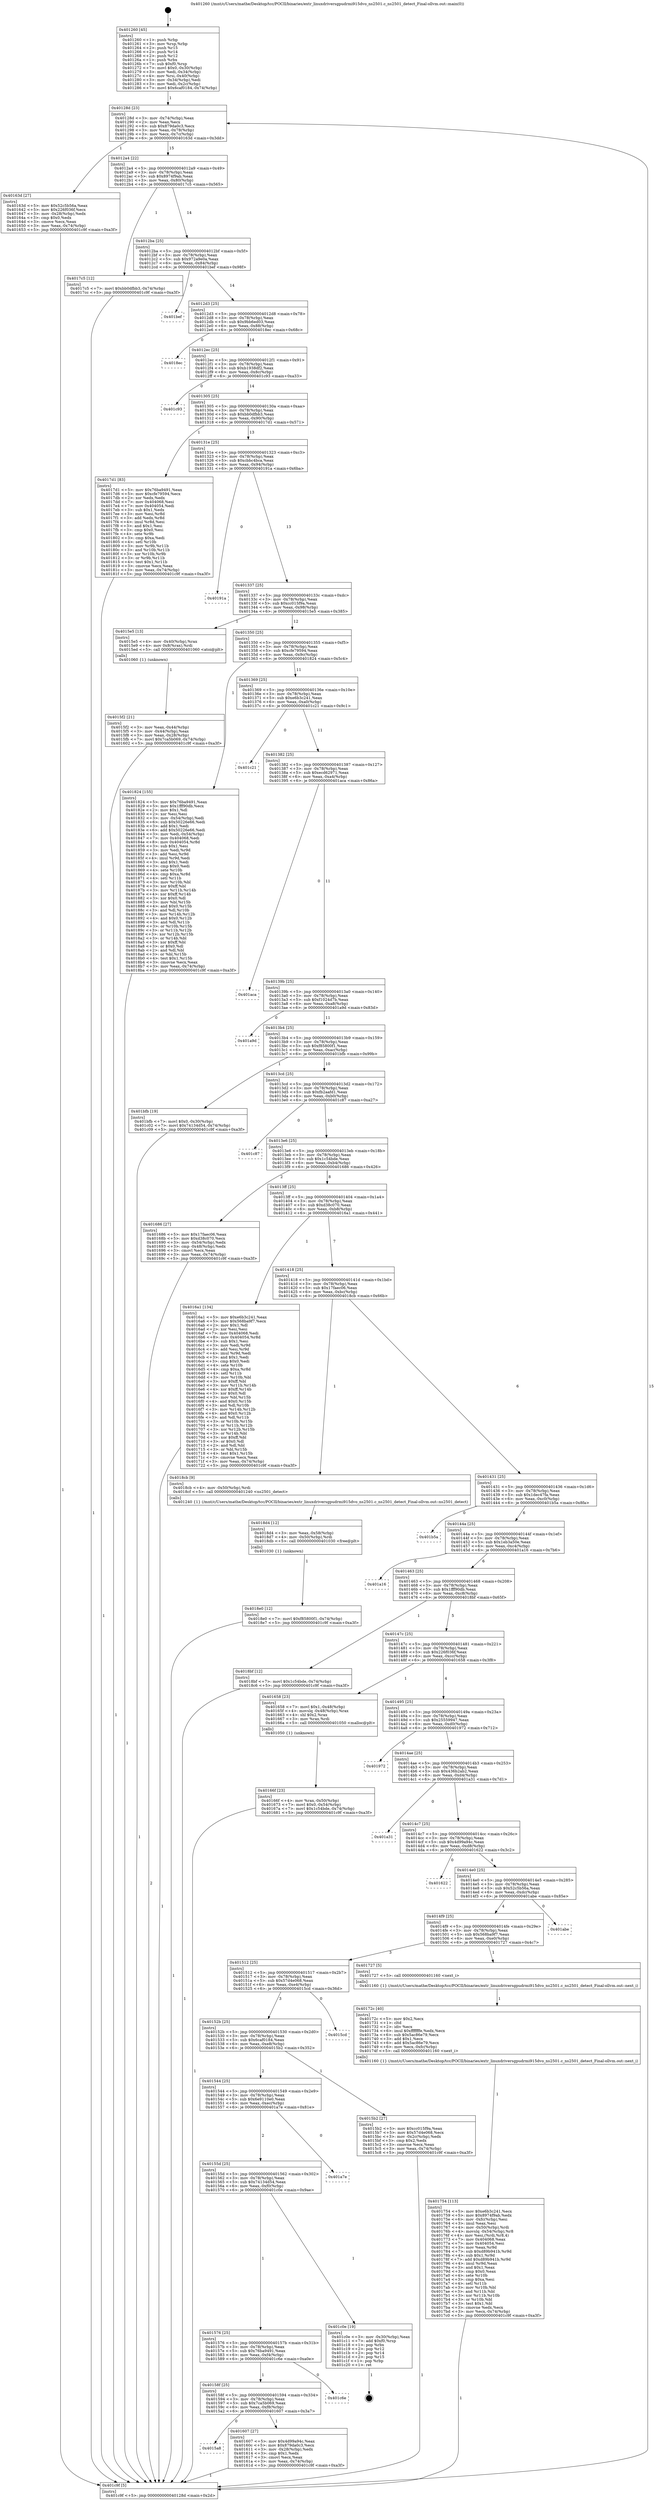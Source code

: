 digraph "0x401260" {
  label = "0x401260 (/mnt/c/Users/mathe/Desktop/tcc/POCII/binaries/extr_linuxdriversgpudrmi915dvo_ns2501.c_ns2501_detect_Final-ollvm.out::main(0))"
  labelloc = "t"
  node[shape=record]

  Entry [label="",width=0.3,height=0.3,shape=circle,fillcolor=black,style=filled]
  "0x40128d" [label="{
     0x40128d [23]\l
     | [instrs]\l
     &nbsp;&nbsp;0x40128d \<+3\>: mov -0x74(%rbp),%eax\l
     &nbsp;&nbsp;0x401290 \<+2\>: mov %eax,%ecx\l
     &nbsp;&nbsp;0x401292 \<+6\>: sub $0x879da0c3,%ecx\l
     &nbsp;&nbsp;0x401298 \<+3\>: mov %eax,-0x78(%rbp)\l
     &nbsp;&nbsp;0x40129b \<+3\>: mov %ecx,-0x7c(%rbp)\l
     &nbsp;&nbsp;0x40129e \<+6\>: je 000000000040163d \<main+0x3dd\>\l
  }"]
  "0x40163d" [label="{
     0x40163d [27]\l
     | [instrs]\l
     &nbsp;&nbsp;0x40163d \<+5\>: mov $0x52c5b56a,%eax\l
     &nbsp;&nbsp;0x401642 \<+5\>: mov $0x226f036f,%ecx\l
     &nbsp;&nbsp;0x401647 \<+3\>: mov -0x28(%rbp),%edx\l
     &nbsp;&nbsp;0x40164a \<+3\>: cmp $0x0,%edx\l
     &nbsp;&nbsp;0x40164d \<+3\>: cmove %ecx,%eax\l
     &nbsp;&nbsp;0x401650 \<+3\>: mov %eax,-0x74(%rbp)\l
     &nbsp;&nbsp;0x401653 \<+5\>: jmp 0000000000401c9f \<main+0xa3f\>\l
  }"]
  "0x4012a4" [label="{
     0x4012a4 [22]\l
     | [instrs]\l
     &nbsp;&nbsp;0x4012a4 \<+5\>: jmp 00000000004012a9 \<main+0x49\>\l
     &nbsp;&nbsp;0x4012a9 \<+3\>: mov -0x78(%rbp),%eax\l
     &nbsp;&nbsp;0x4012ac \<+5\>: sub $0x8974f9ab,%eax\l
     &nbsp;&nbsp;0x4012b1 \<+3\>: mov %eax,-0x80(%rbp)\l
     &nbsp;&nbsp;0x4012b4 \<+6\>: je 00000000004017c5 \<main+0x565\>\l
  }"]
  Exit [label="",width=0.3,height=0.3,shape=circle,fillcolor=black,style=filled,peripheries=2]
  "0x4017c5" [label="{
     0x4017c5 [12]\l
     | [instrs]\l
     &nbsp;&nbsp;0x4017c5 \<+7\>: movl $0xbb0dfbb3,-0x74(%rbp)\l
     &nbsp;&nbsp;0x4017cc \<+5\>: jmp 0000000000401c9f \<main+0xa3f\>\l
  }"]
  "0x4012ba" [label="{
     0x4012ba [25]\l
     | [instrs]\l
     &nbsp;&nbsp;0x4012ba \<+5\>: jmp 00000000004012bf \<main+0x5f\>\l
     &nbsp;&nbsp;0x4012bf \<+3\>: mov -0x78(%rbp),%eax\l
     &nbsp;&nbsp;0x4012c2 \<+5\>: sub $0x972a9e0a,%eax\l
     &nbsp;&nbsp;0x4012c7 \<+6\>: mov %eax,-0x84(%rbp)\l
     &nbsp;&nbsp;0x4012cd \<+6\>: je 0000000000401bef \<main+0x98f\>\l
  }"]
  "0x4018e0" [label="{
     0x4018e0 [12]\l
     | [instrs]\l
     &nbsp;&nbsp;0x4018e0 \<+7\>: movl $0xf85800f1,-0x74(%rbp)\l
     &nbsp;&nbsp;0x4018e7 \<+5\>: jmp 0000000000401c9f \<main+0xa3f\>\l
  }"]
  "0x401bef" [label="{
     0x401bef\l
  }", style=dashed]
  "0x4012d3" [label="{
     0x4012d3 [25]\l
     | [instrs]\l
     &nbsp;&nbsp;0x4012d3 \<+5\>: jmp 00000000004012d8 \<main+0x78\>\l
     &nbsp;&nbsp;0x4012d8 \<+3\>: mov -0x78(%rbp),%eax\l
     &nbsp;&nbsp;0x4012db \<+5\>: sub $0x9bb6ed03,%eax\l
     &nbsp;&nbsp;0x4012e0 \<+6\>: mov %eax,-0x88(%rbp)\l
     &nbsp;&nbsp;0x4012e6 \<+6\>: je 00000000004018ec \<main+0x68c\>\l
  }"]
  "0x4018d4" [label="{
     0x4018d4 [12]\l
     | [instrs]\l
     &nbsp;&nbsp;0x4018d4 \<+3\>: mov %eax,-0x58(%rbp)\l
     &nbsp;&nbsp;0x4018d7 \<+4\>: mov -0x50(%rbp),%rdi\l
     &nbsp;&nbsp;0x4018db \<+5\>: call 0000000000401030 \<free@plt\>\l
     | [calls]\l
     &nbsp;&nbsp;0x401030 \{1\} (unknown)\l
  }"]
  "0x4018ec" [label="{
     0x4018ec\l
  }", style=dashed]
  "0x4012ec" [label="{
     0x4012ec [25]\l
     | [instrs]\l
     &nbsp;&nbsp;0x4012ec \<+5\>: jmp 00000000004012f1 \<main+0x91\>\l
     &nbsp;&nbsp;0x4012f1 \<+3\>: mov -0x78(%rbp),%eax\l
     &nbsp;&nbsp;0x4012f4 \<+5\>: sub $0xb1938df2,%eax\l
     &nbsp;&nbsp;0x4012f9 \<+6\>: mov %eax,-0x8c(%rbp)\l
     &nbsp;&nbsp;0x4012ff \<+6\>: je 0000000000401c93 \<main+0xa33\>\l
  }"]
  "0x401754" [label="{
     0x401754 [113]\l
     | [instrs]\l
     &nbsp;&nbsp;0x401754 \<+5\>: mov $0xe6b3c241,%ecx\l
     &nbsp;&nbsp;0x401759 \<+5\>: mov $0x8974f9ab,%edx\l
     &nbsp;&nbsp;0x40175e \<+6\>: mov -0xfc(%rbp),%esi\l
     &nbsp;&nbsp;0x401764 \<+3\>: imul %eax,%esi\l
     &nbsp;&nbsp;0x401767 \<+4\>: mov -0x50(%rbp),%rdi\l
     &nbsp;&nbsp;0x40176b \<+4\>: movslq -0x54(%rbp),%r8\l
     &nbsp;&nbsp;0x40176f \<+4\>: mov %esi,(%rdi,%r8,4)\l
     &nbsp;&nbsp;0x401773 \<+7\>: mov 0x404068,%eax\l
     &nbsp;&nbsp;0x40177a \<+7\>: mov 0x404054,%esi\l
     &nbsp;&nbsp;0x401781 \<+3\>: mov %eax,%r9d\l
     &nbsp;&nbsp;0x401784 \<+7\>: sub $0xd89b941b,%r9d\l
     &nbsp;&nbsp;0x40178b \<+4\>: sub $0x1,%r9d\l
     &nbsp;&nbsp;0x40178f \<+7\>: add $0xd89b941b,%r9d\l
     &nbsp;&nbsp;0x401796 \<+4\>: imul %r9d,%eax\l
     &nbsp;&nbsp;0x40179a \<+3\>: and $0x1,%eax\l
     &nbsp;&nbsp;0x40179d \<+3\>: cmp $0x0,%eax\l
     &nbsp;&nbsp;0x4017a0 \<+4\>: sete %r10b\l
     &nbsp;&nbsp;0x4017a4 \<+3\>: cmp $0xa,%esi\l
     &nbsp;&nbsp;0x4017a7 \<+4\>: setl %r11b\l
     &nbsp;&nbsp;0x4017ab \<+3\>: mov %r10b,%bl\l
     &nbsp;&nbsp;0x4017ae \<+3\>: and %r11b,%bl\l
     &nbsp;&nbsp;0x4017b1 \<+3\>: xor %r11b,%r10b\l
     &nbsp;&nbsp;0x4017b4 \<+3\>: or %r10b,%bl\l
     &nbsp;&nbsp;0x4017b7 \<+3\>: test $0x1,%bl\l
     &nbsp;&nbsp;0x4017ba \<+3\>: cmovne %edx,%ecx\l
     &nbsp;&nbsp;0x4017bd \<+3\>: mov %ecx,-0x74(%rbp)\l
     &nbsp;&nbsp;0x4017c0 \<+5\>: jmp 0000000000401c9f \<main+0xa3f\>\l
  }"]
  "0x401c93" [label="{
     0x401c93\l
  }", style=dashed]
  "0x401305" [label="{
     0x401305 [25]\l
     | [instrs]\l
     &nbsp;&nbsp;0x401305 \<+5\>: jmp 000000000040130a \<main+0xaa\>\l
     &nbsp;&nbsp;0x40130a \<+3\>: mov -0x78(%rbp),%eax\l
     &nbsp;&nbsp;0x40130d \<+5\>: sub $0xbb0dfbb3,%eax\l
     &nbsp;&nbsp;0x401312 \<+6\>: mov %eax,-0x90(%rbp)\l
     &nbsp;&nbsp;0x401318 \<+6\>: je 00000000004017d1 \<main+0x571\>\l
  }"]
  "0x40172c" [label="{
     0x40172c [40]\l
     | [instrs]\l
     &nbsp;&nbsp;0x40172c \<+5\>: mov $0x2,%ecx\l
     &nbsp;&nbsp;0x401731 \<+1\>: cltd\l
     &nbsp;&nbsp;0x401732 \<+2\>: idiv %ecx\l
     &nbsp;&nbsp;0x401734 \<+6\>: imul $0xfffffffe,%edx,%ecx\l
     &nbsp;&nbsp;0x40173a \<+6\>: sub $0x5ac86e79,%ecx\l
     &nbsp;&nbsp;0x401740 \<+3\>: add $0x1,%ecx\l
     &nbsp;&nbsp;0x401743 \<+6\>: add $0x5ac86e79,%ecx\l
     &nbsp;&nbsp;0x401749 \<+6\>: mov %ecx,-0xfc(%rbp)\l
     &nbsp;&nbsp;0x40174f \<+5\>: call 0000000000401160 \<next_i\>\l
     | [calls]\l
     &nbsp;&nbsp;0x401160 \{1\} (/mnt/c/Users/mathe/Desktop/tcc/POCII/binaries/extr_linuxdriversgpudrmi915dvo_ns2501.c_ns2501_detect_Final-ollvm.out::next_i)\l
  }"]
  "0x4017d1" [label="{
     0x4017d1 [83]\l
     | [instrs]\l
     &nbsp;&nbsp;0x4017d1 \<+5\>: mov $0x76ba9491,%eax\l
     &nbsp;&nbsp;0x4017d6 \<+5\>: mov $0xcfe79594,%ecx\l
     &nbsp;&nbsp;0x4017db \<+2\>: xor %edx,%edx\l
     &nbsp;&nbsp;0x4017dd \<+7\>: mov 0x404068,%esi\l
     &nbsp;&nbsp;0x4017e4 \<+7\>: mov 0x404054,%edi\l
     &nbsp;&nbsp;0x4017eb \<+3\>: sub $0x1,%edx\l
     &nbsp;&nbsp;0x4017ee \<+3\>: mov %esi,%r8d\l
     &nbsp;&nbsp;0x4017f1 \<+3\>: add %edx,%r8d\l
     &nbsp;&nbsp;0x4017f4 \<+4\>: imul %r8d,%esi\l
     &nbsp;&nbsp;0x4017f8 \<+3\>: and $0x1,%esi\l
     &nbsp;&nbsp;0x4017fb \<+3\>: cmp $0x0,%esi\l
     &nbsp;&nbsp;0x4017fe \<+4\>: sete %r9b\l
     &nbsp;&nbsp;0x401802 \<+3\>: cmp $0xa,%edi\l
     &nbsp;&nbsp;0x401805 \<+4\>: setl %r10b\l
     &nbsp;&nbsp;0x401809 \<+3\>: mov %r9b,%r11b\l
     &nbsp;&nbsp;0x40180c \<+3\>: and %r10b,%r11b\l
     &nbsp;&nbsp;0x40180f \<+3\>: xor %r10b,%r9b\l
     &nbsp;&nbsp;0x401812 \<+3\>: or %r9b,%r11b\l
     &nbsp;&nbsp;0x401815 \<+4\>: test $0x1,%r11b\l
     &nbsp;&nbsp;0x401819 \<+3\>: cmovne %ecx,%eax\l
     &nbsp;&nbsp;0x40181c \<+3\>: mov %eax,-0x74(%rbp)\l
     &nbsp;&nbsp;0x40181f \<+5\>: jmp 0000000000401c9f \<main+0xa3f\>\l
  }"]
  "0x40131e" [label="{
     0x40131e [25]\l
     | [instrs]\l
     &nbsp;&nbsp;0x40131e \<+5\>: jmp 0000000000401323 \<main+0xc3\>\l
     &nbsp;&nbsp;0x401323 \<+3\>: mov -0x78(%rbp),%eax\l
     &nbsp;&nbsp;0x401326 \<+5\>: sub $0xcbbc4bca,%eax\l
     &nbsp;&nbsp;0x40132b \<+6\>: mov %eax,-0x94(%rbp)\l
     &nbsp;&nbsp;0x401331 \<+6\>: je 000000000040191a \<main+0x6ba\>\l
  }"]
  "0x40166f" [label="{
     0x40166f [23]\l
     | [instrs]\l
     &nbsp;&nbsp;0x40166f \<+4\>: mov %rax,-0x50(%rbp)\l
     &nbsp;&nbsp;0x401673 \<+7\>: movl $0x0,-0x54(%rbp)\l
     &nbsp;&nbsp;0x40167a \<+7\>: movl $0x1c54bde,-0x74(%rbp)\l
     &nbsp;&nbsp;0x401681 \<+5\>: jmp 0000000000401c9f \<main+0xa3f\>\l
  }"]
  "0x40191a" [label="{
     0x40191a\l
  }", style=dashed]
  "0x401337" [label="{
     0x401337 [25]\l
     | [instrs]\l
     &nbsp;&nbsp;0x401337 \<+5\>: jmp 000000000040133c \<main+0xdc\>\l
     &nbsp;&nbsp;0x40133c \<+3\>: mov -0x78(%rbp),%eax\l
     &nbsp;&nbsp;0x40133f \<+5\>: sub $0xcc015f9a,%eax\l
     &nbsp;&nbsp;0x401344 \<+6\>: mov %eax,-0x98(%rbp)\l
     &nbsp;&nbsp;0x40134a \<+6\>: je 00000000004015e5 \<main+0x385\>\l
  }"]
  "0x4015a8" [label="{
     0x4015a8\l
  }", style=dashed]
  "0x4015e5" [label="{
     0x4015e5 [13]\l
     | [instrs]\l
     &nbsp;&nbsp;0x4015e5 \<+4\>: mov -0x40(%rbp),%rax\l
     &nbsp;&nbsp;0x4015e9 \<+4\>: mov 0x8(%rax),%rdi\l
     &nbsp;&nbsp;0x4015ed \<+5\>: call 0000000000401060 \<atoi@plt\>\l
     | [calls]\l
     &nbsp;&nbsp;0x401060 \{1\} (unknown)\l
  }"]
  "0x401350" [label="{
     0x401350 [25]\l
     | [instrs]\l
     &nbsp;&nbsp;0x401350 \<+5\>: jmp 0000000000401355 \<main+0xf5\>\l
     &nbsp;&nbsp;0x401355 \<+3\>: mov -0x78(%rbp),%eax\l
     &nbsp;&nbsp;0x401358 \<+5\>: sub $0xcfe79594,%eax\l
     &nbsp;&nbsp;0x40135d \<+6\>: mov %eax,-0x9c(%rbp)\l
     &nbsp;&nbsp;0x401363 \<+6\>: je 0000000000401824 \<main+0x5c4\>\l
  }"]
  "0x401607" [label="{
     0x401607 [27]\l
     | [instrs]\l
     &nbsp;&nbsp;0x401607 \<+5\>: mov $0x4d99a94c,%eax\l
     &nbsp;&nbsp;0x40160c \<+5\>: mov $0x879da0c3,%ecx\l
     &nbsp;&nbsp;0x401611 \<+3\>: mov -0x28(%rbp),%edx\l
     &nbsp;&nbsp;0x401614 \<+3\>: cmp $0x1,%edx\l
     &nbsp;&nbsp;0x401617 \<+3\>: cmovl %ecx,%eax\l
     &nbsp;&nbsp;0x40161a \<+3\>: mov %eax,-0x74(%rbp)\l
     &nbsp;&nbsp;0x40161d \<+5\>: jmp 0000000000401c9f \<main+0xa3f\>\l
  }"]
  "0x401824" [label="{
     0x401824 [155]\l
     | [instrs]\l
     &nbsp;&nbsp;0x401824 \<+5\>: mov $0x76ba9491,%eax\l
     &nbsp;&nbsp;0x401829 \<+5\>: mov $0x1fff90db,%ecx\l
     &nbsp;&nbsp;0x40182e \<+2\>: mov $0x1,%dl\l
     &nbsp;&nbsp;0x401830 \<+2\>: xor %esi,%esi\l
     &nbsp;&nbsp;0x401832 \<+3\>: mov -0x54(%rbp),%edi\l
     &nbsp;&nbsp;0x401835 \<+6\>: sub $0x50226e66,%edi\l
     &nbsp;&nbsp;0x40183b \<+3\>: add $0x1,%edi\l
     &nbsp;&nbsp;0x40183e \<+6\>: add $0x50226e66,%edi\l
     &nbsp;&nbsp;0x401844 \<+3\>: mov %edi,-0x54(%rbp)\l
     &nbsp;&nbsp;0x401847 \<+7\>: mov 0x404068,%edi\l
     &nbsp;&nbsp;0x40184e \<+8\>: mov 0x404054,%r8d\l
     &nbsp;&nbsp;0x401856 \<+3\>: sub $0x1,%esi\l
     &nbsp;&nbsp;0x401859 \<+3\>: mov %edi,%r9d\l
     &nbsp;&nbsp;0x40185c \<+3\>: add %esi,%r9d\l
     &nbsp;&nbsp;0x40185f \<+4\>: imul %r9d,%edi\l
     &nbsp;&nbsp;0x401863 \<+3\>: and $0x1,%edi\l
     &nbsp;&nbsp;0x401866 \<+3\>: cmp $0x0,%edi\l
     &nbsp;&nbsp;0x401869 \<+4\>: sete %r10b\l
     &nbsp;&nbsp;0x40186d \<+4\>: cmp $0xa,%r8d\l
     &nbsp;&nbsp;0x401871 \<+4\>: setl %r11b\l
     &nbsp;&nbsp;0x401875 \<+3\>: mov %r10b,%bl\l
     &nbsp;&nbsp;0x401878 \<+3\>: xor $0xff,%bl\l
     &nbsp;&nbsp;0x40187b \<+3\>: mov %r11b,%r14b\l
     &nbsp;&nbsp;0x40187e \<+4\>: xor $0xff,%r14b\l
     &nbsp;&nbsp;0x401882 \<+3\>: xor $0x0,%dl\l
     &nbsp;&nbsp;0x401885 \<+3\>: mov %bl,%r15b\l
     &nbsp;&nbsp;0x401888 \<+4\>: and $0x0,%r15b\l
     &nbsp;&nbsp;0x40188c \<+3\>: and %dl,%r10b\l
     &nbsp;&nbsp;0x40188f \<+3\>: mov %r14b,%r12b\l
     &nbsp;&nbsp;0x401892 \<+4\>: and $0x0,%r12b\l
     &nbsp;&nbsp;0x401896 \<+3\>: and %dl,%r11b\l
     &nbsp;&nbsp;0x401899 \<+3\>: or %r10b,%r15b\l
     &nbsp;&nbsp;0x40189c \<+3\>: or %r11b,%r12b\l
     &nbsp;&nbsp;0x40189f \<+3\>: xor %r12b,%r15b\l
     &nbsp;&nbsp;0x4018a2 \<+3\>: or %r14b,%bl\l
     &nbsp;&nbsp;0x4018a5 \<+3\>: xor $0xff,%bl\l
     &nbsp;&nbsp;0x4018a8 \<+3\>: or $0x0,%dl\l
     &nbsp;&nbsp;0x4018ab \<+2\>: and %dl,%bl\l
     &nbsp;&nbsp;0x4018ad \<+3\>: or %bl,%r15b\l
     &nbsp;&nbsp;0x4018b0 \<+4\>: test $0x1,%r15b\l
     &nbsp;&nbsp;0x4018b4 \<+3\>: cmovne %ecx,%eax\l
     &nbsp;&nbsp;0x4018b7 \<+3\>: mov %eax,-0x74(%rbp)\l
     &nbsp;&nbsp;0x4018ba \<+5\>: jmp 0000000000401c9f \<main+0xa3f\>\l
  }"]
  "0x401369" [label="{
     0x401369 [25]\l
     | [instrs]\l
     &nbsp;&nbsp;0x401369 \<+5\>: jmp 000000000040136e \<main+0x10e\>\l
     &nbsp;&nbsp;0x40136e \<+3\>: mov -0x78(%rbp),%eax\l
     &nbsp;&nbsp;0x401371 \<+5\>: sub $0xe6b3c241,%eax\l
     &nbsp;&nbsp;0x401376 \<+6\>: mov %eax,-0xa0(%rbp)\l
     &nbsp;&nbsp;0x40137c \<+6\>: je 0000000000401c21 \<main+0x9c1\>\l
  }"]
  "0x40158f" [label="{
     0x40158f [25]\l
     | [instrs]\l
     &nbsp;&nbsp;0x40158f \<+5\>: jmp 0000000000401594 \<main+0x334\>\l
     &nbsp;&nbsp;0x401594 \<+3\>: mov -0x78(%rbp),%eax\l
     &nbsp;&nbsp;0x401597 \<+5\>: sub $0x7ca5b069,%eax\l
     &nbsp;&nbsp;0x40159c \<+6\>: mov %eax,-0xf8(%rbp)\l
     &nbsp;&nbsp;0x4015a2 \<+6\>: je 0000000000401607 \<main+0x3a7\>\l
  }"]
  "0x401c21" [label="{
     0x401c21\l
  }", style=dashed]
  "0x401382" [label="{
     0x401382 [25]\l
     | [instrs]\l
     &nbsp;&nbsp;0x401382 \<+5\>: jmp 0000000000401387 \<main+0x127\>\l
     &nbsp;&nbsp;0x401387 \<+3\>: mov -0x78(%rbp),%eax\l
     &nbsp;&nbsp;0x40138a \<+5\>: sub $0xecd62971,%eax\l
     &nbsp;&nbsp;0x40138f \<+6\>: mov %eax,-0xa4(%rbp)\l
     &nbsp;&nbsp;0x401395 \<+6\>: je 0000000000401aca \<main+0x86a\>\l
  }"]
  "0x401c6e" [label="{
     0x401c6e\l
  }", style=dashed]
  "0x401aca" [label="{
     0x401aca\l
  }", style=dashed]
  "0x40139b" [label="{
     0x40139b [25]\l
     | [instrs]\l
     &nbsp;&nbsp;0x40139b \<+5\>: jmp 00000000004013a0 \<main+0x140\>\l
     &nbsp;&nbsp;0x4013a0 \<+3\>: mov -0x78(%rbp),%eax\l
     &nbsp;&nbsp;0x4013a3 \<+5\>: sub $0xf1024d7b,%eax\l
     &nbsp;&nbsp;0x4013a8 \<+6\>: mov %eax,-0xa8(%rbp)\l
     &nbsp;&nbsp;0x4013ae \<+6\>: je 0000000000401a9d \<main+0x83d\>\l
  }"]
  "0x401576" [label="{
     0x401576 [25]\l
     | [instrs]\l
     &nbsp;&nbsp;0x401576 \<+5\>: jmp 000000000040157b \<main+0x31b\>\l
     &nbsp;&nbsp;0x40157b \<+3\>: mov -0x78(%rbp),%eax\l
     &nbsp;&nbsp;0x40157e \<+5\>: sub $0x76ba9491,%eax\l
     &nbsp;&nbsp;0x401583 \<+6\>: mov %eax,-0xf4(%rbp)\l
     &nbsp;&nbsp;0x401589 \<+6\>: je 0000000000401c6e \<main+0xa0e\>\l
  }"]
  "0x401a9d" [label="{
     0x401a9d\l
  }", style=dashed]
  "0x4013b4" [label="{
     0x4013b4 [25]\l
     | [instrs]\l
     &nbsp;&nbsp;0x4013b4 \<+5\>: jmp 00000000004013b9 \<main+0x159\>\l
     &nbsp;&nbsp;0x4013b9 \<+3\>: mov -0x78(%rbp),%eax\l
     &nbsp;&nbsp;0x4013bc \<+5\>: sub $0xf85800f1,%eax\l
     &nbsp;&nbsp;0x4013c1 \<+6\>: mov %eax,-0xac(%rbp)\l
     &nbsp;&nbsp;0x4013c7 \<+6\>: je 0000000000401bfb \<main+0x99b\>\l
  }"]
  "0x401c0e" [label="{
     0x401c0e [19]\l
     | [instrs]\l
     &nbsp;&nbsp;0x401c0e \<+3\>: mov -0x30(%rbp),%eax\l
     &nbsp;&nbsp;0x401c11 \<+7\>: add $0xf0,%rsp\l
     &nbsp;&nbsp;0x401c18 \<+1\>: pop %rbx\l
     &nbsp;&nbsp;0x401c19 \<+2\>: pop %r12\l
     &nbsp;&nbsp;0x401c1b \<+2\>: pop %r14\l
     &nbsp;&nbsp;0x401c1d \<+2\>: pop %r15\l
     &nbsp;&nbsp;0x401c1f \<+1\>: pop %rbp\l
     &nbsp;&nbsp;0x401c20 \<+1\>: ret\l
  }"]
  "0x401bfb" [label="{
     0x401bfb [19]\l
     | [instrs]\l
     &nbsp;&nbsp;0x401bfb \<+7\>: movl $0x0,-0x30(%rbp)\l
     &nbsp;&nbsp;0x401c02 \<+7\>: movl $0x74134d54,-0x74(%rbp)\l
     &nbsp;&nbsp;0x401c09 \<+5\>: jmp 0000000000401c9f \<main+0xa3f\>\l
  }"]
  "0x4013cd" [label="{
     0x4013cd [25]\l
     | [instrs]\l
     &nbsp;&nbsp;0x4013cd \<+5\>: jmp 00000000004013d2 \<main+0x172\>\l
     &nbsp;&nbsp;0x4013d2 \<+3\>: mov -0x78(%rbp),%eax\l
     &nbsp;&nbsp;0x4013d5 \<+5\>: sub $0xfb2aafd1,%eax\l
     &nbsp;&nbsp;0x4013da \<+6\>: mov %eax,-0xb0(%rbp)\l
     &nbsp;&nbsp;0x4013e0 \<+6\>: je 0000000000401c87 \<main+0xa27\>\l
  }"]
  "0x40155d" [label="{
     0x40155d [25]\l
     | [instrs]\l
     &nbsp;&nbsp;0x40155d \<+5\>: jmp 0000000000401562 \<main+0x302\>\l
     &nbsp;&nbsp;0x401562 \<+3\>: mov -0x78(%rbp),%eax\l
     &nbsp;&nbsp;0x401565 \<+5\>: sub $0x74134d54,%eax\l
     &nbsp;&nbsp;0x40156a \<+6\>: mov %eax,-0xf0(%rbp)\l
     &nbsp;&nbsp;0x401570 \<+6\>: je 0000000000401c0e \<main+0x9ae\>\l
  }"]
  "0x401c87" [label="{
     0x401c87\l
  }", style=dashed]
  "0x4013e6" [label="{
     0x4013e6 [25]\l
     | [instrs]\l
     &nbsp;&nbsp;0x4013e6 \<+5\>: jmp 00000000004013eb \<main+0x18b\>\l
     &nbsp;&nbsp;0x4013eb \<+3\>: mov -0x78(%rbp),%eax\l
     &nbsp;&nbsp;0x4013ee \<+5\>: sub $0x1c54bde,%eax\l
     &nbsp;&nbsp;0x4013f3 \<+6\>: mov %eax,-0xb4(%rbp)\l
     &nbsp;&nbsp;0x4013f9 \<+6\>: je 0000000000401686 \<main+0x426\>\l
  }"]
  "0x401a7e" [label="{
     0x401a7e\l
  }", style=dashed]
  "0x401686" [label="{
     0x401686 [27]\l
     | [instrs]\l
     &nbsp;&nbsp;0x401686 \<+5\>: mov $0x17faec06,%eax\l
     &nbsp;&nbsp;0x40168b \<+5\>: mov $0xd38c070,%ecx\l
     &nbsp;&nbsp;0x401690 \<+3\>: mov -0x54(%rbp),%edx\l
     &nbsp;&nbsp;0x401693 \<+3\>: cmp -0x48(%rbp),%edx\l
     &nbsp;&nbsp;0x401696 \<+3\>: cmovl %ecx,%eax\l
     &nbsp;&nbsp;0x401699 \<+3\>: mov %eax,-0x74(%rbp)\l
     &nbsp;&nbsp;0x40169c \<+5\>: jmp 0000000000401c9f \<main+0xa3f\>\l
  }"]
  "0x4013ff" [label="{
     0x4013ff [25]\l
     | [instrs]\l
     &nbsp;&nbsp;0x4013ff \<+5\>: jmp 0000000000401404 \<main+0x1a4\>\l
     &nbsp;&nbsp;0x401404 \<+3\>: mov -0x78(%rbp),%eax\l
     &nbsp;&nbsp;0x401407 \<+5\>: sub $0xd38c070,%eax\l
     &nbsp;&nbsp;0x40140c \<+6\>: mov %eax,-0xb8(%rbp)\l
     &nbsp;&nbsp;0x401412 \<+6\>: je 00000000004016a1 \<main+0x441\>\l
  }"]
  "0x4015f2" [label="{
     0x4015f2 [21]\l
     | [instrs]\l
     &nbsp;&nbsp;0x4015f2 \<+3\>: mov %eax,-0x44(%rbp)\l
     &nbsp;&nbsp;0x4015f5 \<+3\>: mov -0x44(%rbp),%eax\l
     &nbsp;&nbsp;0x4015f8 \<+3\>: mov %eax,-0x28(%rbp)\l
     &nbsp;&nbsp;0x4015fb \<+7\>: movl $0x7ca5b069,-0x74(%rbp)\l
     &nbsp;&nbsp;0x401602 \<+5\>: jmp 0000000000401c9f \<main+0xa3f\>\l
  }"]
  "0x4016a1" [label="{
     0x4016a1 [134]\l
     | [instrs]\l
     &nbsp;&nbsp;0x4016a1 \<+5\>: mov $0xe6b3c241,%eax\l
     &nbsp;&nbsp;0x4016a6 \<+5\>: mov $0x568ba9f7,%ecx\l
     &nbsp;&nbsp;0x4016ab \<+2\>: mov $0x1,%dl\l
     &nbsp;&nbsp;0x4016ad \<+2\>: xor %esi,%esi\l
     &nbsp;&nbsp;0x4016af \<+7\>: mov 0x404068,%edi\l
     &nbsp;&nbsp;0x4016b6 \<+8\>: mov 0x404054,%r8d\l
     &nbsp;&nbsp;0x4016be \<+3\>: sub $0x1,%esi\l
     &nbsp;&nbsp;0x4016c1 \<+3\>: mov %edi,%r9d\l
     &nbsp;&nbsp;0x4016c4 \<+3\>: add %esi,%r9d\l
     &nbsp;&nbsp;0x4016c7 \<+4\>: imul %r9d,%edi\l
     &nbsp;&nbsp;0x4016cb \<+3\>: and $0x1,%edi\l
     &nbsp;&nbsp;0x4016ce \<+3\>: cmp $0x0,%edi\l
     &nbsp;&nbsp;0x4016d1 \<+4\>: sete %r10b\l
     &nbsp;&nbsp;0x4016d5 \<+4\>: cmp $0xa,%r8d\l
     &nbsp;&nbsp;0x4016d9 \<+4\>: setl %r11b\l
     &nbsp;&nbsp;0x4016dd \<+3\>: mov %r10b,%bl\l
     &nbsp;&nbsp;0x4016e0 \<+3\>: xor $0xff,%bl\l
     &nbsp;&nbsp;0x4016e3 \<+3\>: mov %r11b,%r14b\l
     &nbsp;&nbsp;0x4016e6 \<+4\>: xor $0xff,%r14b\l
     &nbsp;&nbsp;0x4016ea \<+3\>: xor $0x0,%dl\l
     &nbsp;&nbsp;0x4016ed \<+3\>: mov %bl,%r15b\l
     &nbsp;&nbsp;0x4016f0 \<+4\>: and $0x0,%r15b\l
     &nbsp;&nbsp;0x4016f4 \<+3\>: and %dl,%r10b\l
     &nbsp;&nbsp;0x4016f7 \<+3\>: mov %r14b,%r12b\l
     &nbsp;&nbsp;0x4016fa \<+4\>: and $0x0,%r12b\l
     &nbsp;&nbsp;0x4016fe \<+3\>: and %dl,%r11b\l
     &nbsp;&nbsp;0x401701 \<+3\>: or %r10b,%r15b\l
     &nbsp;&nbsp;0x401704 \<+3\>: or %r11b,%r12b\l
     &nbsp;&nbsp;0x401707 \<+3\>: xor %r12b,%r15b\l
     &nbsp;&nbsp;0x40170a \<+3\>: or %r14b,%bl\l
     &nbsp;&nbsp;0x40170d \<+3\>: xor $0xff,%bl\l
     &nbsp;&nbsp;0x401710 \<+3\>: or $0x0,%dl\l
     &nbsp;&nbsp;0x401713 \<+2\>: and %dl,%bl\l
     &nbsp;&nbsp;0x401715 \<+3\>: or %bl,%r15b\l
     &nbsp;&nbsp;0x401718 \<+4\>: test $0x1,%r15b\l
     &nbsp;&nbsp;0x40171c \<+3\>: cmovne %ecx,%eax\l
     &nbsp;&nbsp;0x40171f \<+3\>: mov %eax,-0x74(%rbp)\l
     &nbsp;&nbsp;0x401722 \<+5\>: jmp 0000000000401c9f \<main+0xa3f\>\l
  }"]
  "0x401418" [label="{
     0x401418 [25]\l
     | [instrs]\l
     &nbsp;&nbsp;0x401418 \<+5\>: jmp 000000000040141d \<main+0x1bd\>\l
     &nbsp;&nbsp;0x40141d \<+3\>: mov -0x78(%rbp),%eax\l
     &nbsp;&nbsp;0x401420 \<+5\>: sub $0x17faec06,%eax\l
     &nbsp;&nbsp;0x401425 \<+6\>: mov %eax,-0xbc(%rbp)\l
     &nbsp;&nbsp;0x40142b \<+6\>: je 00000000004018cb \<main+0x66b\>\l
  }"]
  "0x401260" [label="{
     0x401260 [45]\l
     | [instrs]\l
     &nbsp;&nbsp;0x401260 \<+1\>: push %rbp\l
     &nbsp;&nbsp;0x401261 \<+3\>: mov %rsp,%rbp\l
     &nbsp;&nbsp;0x401264 \<+2\>: push %r15\l
     &nbsp;&nbsp;0x401266 \<+2\>: push %r14\l
     &nbsp;&nbsp;0x401268 \<+2\>: push %r12\l
     &nbsp;&nbsp;0x40126a \<+1\>: push %rbx\l
     &nbsp;&nbsp;0x40126b \<+7\>: sub $0xf0,%rsp\l
     &nbsp;&nbsp;0x401272 \<+7\>: movl $0x0,-0x30(%rbp)\l
     &nbsp;&nbsp;0x401279 \<+3\>: mov %edi,-0x34(%rbp)\l
     &nbsp;&nbsp;0x40127c \<+4\>: mov %rsi,-0x40(%rbp)\l
     &nbsp;&nbsp;0x401280 \<+3\>: mov -0x34(%rbp),%edi\l
     &nbsp;&nbsp;0x401283 \<+3\>: mov %edi,-0x2c(%rbp)\l
     &nbsp;&nbsp;0x401286 \<+7\>: movl $0x6caf0184,-0x74(%rbp)\l
  }"]
  "0x4018cb" [label="{
     0x4018cb [9]\l
     | [instrs]\l
     &nbsp;&nbsp;0x4018cb \<+4\>: mov -0x50(%rbp),%rdi\l
     &nbsp;&nbsp;0x4018cf \<+5\>: call 0000000000401240 \<ns2501_detect\>\l
     | [calls]\l
     &nbsp;&nbsp;0x401240 \{1\} (/mnt/c/Users/mathe/Desktop/tcc/POCII/binaries/extr_linuxdriversgpudrmi915dvo_ns2501.c_ns2501_detect_Final-ollvm.out::ns2501_detect)\l
  }"]
  "0x401431" [label="{
     0x401431 [25]\l
     | [instrs]\l
     &nbsp;&nbsp;0x401431 \<+5\>: jmp 0000000000401436 \<main+0x1d6\>\l
     &nbsp;&nbsp;0x401436 \<+3\>: mov -0x78(%rbp),%eax\l
     &nbsp;&nbsp;0x401439 \<+5\>: sub $0x1dec47fa,%eax\l
     &nbsp;&nbsp;0x40143e \<+6\>: mov %eax,-0xc0(%rbp)\l
     &nbsp;&nbsp;0x401444 \<+6\>: je 0000000000401b5a \<main+0x8fa\>\l
  }"]
  "0x401c9f" [label="{
     0x401c9f [5]\l
     | [instrs]\l
     &nbsp;&nbsp;0x401c9f \<+5\>: jmp 000000000040128d \<main+0x2d\>\l
  }"]
  "0x401b5a" [label="{
     0x401b5a\l
  }", style=dashed]
  "0x40144a" [label="{
     0x40144a [25]\l
     | [instrs]\l
     &nbsp;&nbsp;0x40144a \<+5\>: jmp 000000000040144f \<main+0x1ef\>\l
     &nbsp;&nbsp;0x40144f \<+3\>: mov -0x78(%rbp),%eax\l
     &nbsp;&nbsp;0x401452 \<+5\>: sub $0x1eb3a50e,%eax\l
     &nbsp;&nbsp;0x401457 \<+6\>: mov %eax,-0xc4(%rbp)\l
     &nbsp;&nbsp;0x40145d \<+6\>: je 0000000000401a16 \<main+0x7b6\>\l
  }"]
  "0x401544" [label="{
     0x401544 [25]\l
     | [instrs]\l
     &nbsp;&nbsp;0x401544 \<+5\>: jmp 0000000000401549 \<main+0x2e9\>\l
     &nbsp;&nbsp;0x401549 \<+3\>: mov -0x78(%rbp),%eax\l
     &nbsp;&nbsp;0x40154c \<+5\>: sub $0x6e9110e0,%eax\l
     &nbsp;&nbsp;0x401551 \<+6\>: mov %eax,-0xec(%rbp)\l
     &nbsp;&nbsp;0x401557 \<+6\>: je 0000000000401a7e \<main+0x81e\>\l
  }"]
  "0x401a16" [label="{
     0x401a16\l
  }", style=dashed]
  "0x401463" [label="{
     0x401463 [25]\l
     | [instrs]\l
     &nbsp;&nbsp;0x401463 \<+5\>: jmp 0000000000401468 \<main+0x208\>\l
     &nbsp;&nbsp;0x401468 \<+3\>: mov -0x78(%rbp),%eax\l
     &nbsp;&nbsp;0x40146b \<+5\>: sub $0x1fff90db,%eax\l
     &nbsp;&nbsp;0x401470 \<+6\>: mov %eax,-0xc8(%rbp)\l
     &nbsp;&nbsp;0x401476 \<+6\>: je 00000000004018bf \<main+0x65f\>\l
  }"]
  "0x4015b2" [label="{
     0x4015b2 [27]\l
     | [instrs]\l
     &nbsp;&nbsp;0x4015b2 \<+5\>: mov $0xcc015f9a,%eax\l
     &nbsp;&nbsp;0x4015b7 \<+5\>: mov $0x57d4e068,%ecx\l
     &nbsp;&nbsp;0x4015bc \<+3\>: mov -0x2c(%rbp),%edx\l
     &nbsp;&nbsp;0x4015bf \<+3\>: cmp $0x2,%edx\l
     &nbsp;&nbsp;0x4015c2 \<+3\>: cmovne %ecx,%eax\l
     &nbsp;&nbsp;0x4015c5 \<+3\>: mov %eax,-0x74(%rbp)\l
     &nbsp;&nbsp;0x4015c8 \<+5\>: jmp 0000000000401c9f \<main+0xa3f\>\l
  }"]
  "0x4018bf" [label="{
     0x4018bf [12]\l
     | [instrs]\l
     &nbsp;&nbsp;0x4018bf \<+7\>: movl $0x1c54bde,-0x74(%rbp)\l
     &nbsp;&nbsp;0x4018c6 \<+5\>: jmp 0000000000401c9f \<main+0xa3f\>\l
  }"]
  "0x40147c" [label="{
     0x40147c [25]\l
     | [instrs]\l
     &nbsp;&nbsp;0x40147c \<+5\>: jmp 0000000000401481 \<main+0x221\>\l
     &nbsp;&nbsp;0x401481 \<+3\>: mov -0x78(%rbp),%eax\l
     &nbsp;&nbsp;0x401484 \<+5\>: sub $0x226f036f,%eax\l
     &nbsp;&nbsp;0x401489 \<+6\>: mov %eax,-0xcc(%rbp)\l
     &nbsp;&nbsp;0x40148f \<+6\>: je 0000000000401658 \<main+0x3f8\>\l
  }"]
  "0x40152b" [label="{
     0x40152b [25]\l
     | [instrs]\l
     &nbsp;&nbsp;0x40152b \<+5\>: jmp 0000000000401530 \<main+0x2d0\>\l
     &nbsp;&nbsp;0x401530 \<+3\>: mov -0x78(%rbp),%eax\l
     &nbsp;&nbsp;0x401533 \<+5\>: sub $0x6caf0184,%eax\l
     &nbsp;&nbsp;0x401538 \<+6\>: mov %eax,-0xe8(%rbp)\l
     &nbsp;&nbsp;0x40153e \<+6\>: je 00000000004015b2 \<main+0x352\>\l
  }"]
  "0x401658" [label="{
     0x401658 [23]\l
     | [instrs]\l
     &nbsp;&nbsp;0x401658 \<+7\>: movl $0x1,-0x48(%rbp)\l
     &nbsp;&nbsp;0x40165f \<+4\>: movslq -0x48(%rbp),%rax\l
     &nbsp;&nbsp;0x401663 \<+4\>: shl $0x2,%rax\l
     &nbsp;&nbsp;0x401667 \<+3\>: mov %rax,%rdi\l
     &nbsp;&nbsp;0x40166a \<+5\>: call 0000000000401050 \<malloc@plt\>\l
     | [calls]\l
     &nbsp;&nbsp;0x401050 \{1\} (unknown)\l
  }"]
  "0x401495" [label="{
     0x401495 [25]\l
     | [instrs]\l
     &nbsp;&nbsp;0x401495 \<+5\>: jmp 000000000040149a \<main+0x23a\>\l
     &nbsp;&nbsp;0x40149a \<+3\>: mov -0x78(%rbp),%eax\l
     &nbsp;&nbsp;0x40149d \<+5\>: sub $0x25559947,%eax\l
     &nbsp;&nbsp;0x4014a2 \<+6\>: mov %eax,-0xd0(%rbp)\l
     &nbsp;&nbsp;0x4014a8 \<+6\>: je 0000000000401972 \<main+0x712\>\l
  }"]
  "0x4015cd" [label="{
     0x4015cd\l
  }", style=dashed]
  "0x401972" [label="{
     0x401972\l
  }", style=dashed]
  "0x4014ae" [label="{
     0x4014ae [25]\l
     | [instrs]\l
     &nbsp;&nbsp;0x4014ae \<+5\>: jmp 00000000004014b3 \<main+0x253\>\l
     &nbsp;&nbsp;0x4014b3 \<+3\>: mov -0x78(%rbp),%eax\l
     &nbsp;&nbsp;0x4014b6 \<+5\>: sub $0x436b2ab2,%eax\l
     &nbsp;&nbsp;0x4014bb \<+6\>: mov %eax,-0xd4(%rbp)\l
     &nbsp;&nbsp;0x4014c1 \<+6\>: je 0000000000401a31 \<main+0x7d1\>\l
  }"]
  "0x401512" [label="{
     0x401512 [25]\l
     | [instrs]\l
     &nbsp;&nbsp;0x401512 \<+5\>: jmp 0000000000401517 \<main+0x2b7\>\l
     &nbsp;&nbsp;0x401517 \<+3\>: mov -0x78(%rbp),%eax\l
     &nbsp;&nbsp;0x40151a \<+5\>: sub $0x57d4e068,%eax\l
     &nbsp;&nbsp;0x40151f \<+6\>: mov %eax,-0xe4(%rbp)\l
     &nbsp;&nbsp;0x401525 \<+6\>: je 00000000004015cd \<main+0x36d\>\l
  }"]
  "0x401a31" [label="{
     0x401a31\l
  }", style=dashed]
  "0x4014c7" [label="{
     0x4014c7 [25]\l
     | [instrs]\l
     &nbsp;&nbsp;0x4014c7 \<+5\>: jmp 00000000004014cc \<main+0x26c\>\l
     &nbsp;&nbsp;0x4014cc \<+3\>: mov -0x78(%rbp),%eax\l
     &nbsp;&nbsp;0x4014cf \<+5\>: sub $0x4d99a94c,%eax\l
     &nbsp;&nbsp;0x4014d4 \<+6\>: mov %eax,-0xd8(%rbp)\l
     &nbsp;&nbsp;0x4014da \<+6\>: je 0000000000401622 \<main+0x3c2\>\l
  }"]
  "0x401727" [label="{
     0x401727 [5]\l
     | [instrs]\l
     &nbsp;&nbsp;0x401727 \<+5\>: call 0000000000401160 \<next_i\>\l
     | [calls]\l
     &nbsp;&nbsp;0x401160 \{1\} (/mnt/c/Users/mathe/Desktop/tcc/POCII/binaries/extr_linuxdriversgpudrmi915dvo_ns2501.c_ns2501_detect_Final-ollvm.out::next_i)\l
  }"]
  "0x401622" [label="{
     0x401622\l
  }", style=dashed]
  "0x4014e0" [label="{
     0x4014e0 [25]\l
     | [instrs]\l
     &nbsp;&nbsp;0x4014e0 \<+5\>: jmp 00000000004014e5 \<main+0x285\>\l
     &nbsp;&nbsp;0x4014e5 \<+3\>: mov -0x78(%rbp),%eax\l
     &nbsp;&nbsp;0x4014e8 \<+5\>: sub $0x52c5b56a,%eax\l
     &nbsp;&nbsp;0x4014ed \<+6\>: mov %eax,-0xdc(%rbp)\l
     &nbsp;&nbsp;0x4014f3 \<+6\>: je 0000000000401abe \<main+0x85e\>\l
  }"]
  "0x4014f9" [label="{
     0x4014f9 [25]\l
     | [instrs]\l
     &nbsp;&nbsp;0x4014f9 \<+5\>: jmp 00000000004014fe \<main+0x29e\>\l
     &nbsp;&nbsp;0x4014fe \<+3\>: mov -0x78(%rbp),%eax\l
     &nbsp;&nbsp;0x401501 \<+5\>: sub $0x568ba9f7,%eax\l
     &nbsp;&nbsp;0x401506 \<+6\>: mov %eax,-0xe0(%rbp)\l
     &nbsp;&nbsp;0x40150c \<+6\>: je 0000000000401727 \<main+0x4c7\>\l
  }"]
  "0x401abe" [label="{
     0x401abe\l
  }", style=dashed]
  Entry -> "0x401260" [label=" 1"]
  "0x40128d" -> "0x40163d" [label=" 1"]
  "0x40128d" -> "0x4012a4" [label=" 15"]
  "0x401c0e" -> Exit [label=" 1"]
  "0x4012a4" -> "0x4017c5" [label=" 1"]
  "0x4012a4" -> "0x4012ba" [label=" 14"]
  "0x401bfb" -> "0x401c9f" [label=" 1"]
  "0x4012ba" -> "0x401bef" [label=" 0"]
  "0x4012ba" -> "0x4012d3" [label=" 14"]
  "0x4018e0" -> "0x401c9f" [label=" 1"]
  "0x4012d3" -> "0x4018ec" [label=" 0"]
  "0x4012d3" -> "0x4012ec" [label=" 14"]
  "0x4018d4" -> "0x4018e0" [label=" 1"]
  "0x4012ec" -> "0x401c93" [label=" 0"]
  "0x4012ec" -> "0x401305" [label=" 14"]
  "0x4018cb" -> "0x4018d4" [label=" 1"]
  "0x401305" -> "0x4017d1" [label=" 1"]
  "0x401305" -> "0x40131e" [label=" 13"]
  "0x4018bf" -> "0x401c9f" [label=" 1"]
  "0x40131e" -> "0x40191a" [label=" 0"]
  "0x40131e" -> "0x401337" [label=" 13"]
  "0x401824" -> "0x401c9f" [label=" 1"]
  "0x401337" -> "0x4015e5" [label=" 1"]
  "0x401337" -> "0x401350" [label=" 12"]
  "0x4017d1" -> "0x401c9f" [label=" 1"]
  "0x401350" -> "0x401824" [label=" 1"]
  "0x401350" -> "0x401369" [label=" 11"]
  "0x4017c5" -> "0x401c9f" [label=" 1"]
  "0x401369" -> "0x401c21" [label=" 0"]
  "0x401369" -> "0x401382" [label=" 11"]
  "0x40172c" -> "0x401754" [label=" 1"]
  "0x401382" -> "0x401aca" [label=" 0"]
  "0x401382" -> "0x40139b" [label=" 11"]
  "0x401727" -> "0x40172c" [label=" 1"]
  "0x40139b" -> "0x401a9d" [label=" 0"]
  "0x40139b" -> "0x4013b4" [label=" 11"]
  "0x401686" -> "0x401c9f" [label=" 2"]
  "0x4013b4" -> "0x401bfb" [label=" 1"]
  "0x4013b4" -> "0x4013cd" [label=" 10"]
  "0x40166f" -> "0x401c9f" [label=" 1"]
  "0x4013cd" -> "0x401c87" [label=" 0"]
  "0x4013cd" -> "0x4013e6" [label=" 10"]
  "0x40163d" -> "0x401c9f" [label=" 1"]
  "0x4013e6" -> "0x401686" [label=" 2"]
  "0x4013e6" -> "0x4013ff" [label=" 8"]
  "0x401607" -> "0x401c9f" [label=" 1"]
  "0x4013ff" -> "0x4016a1" [label=" 1"]
  "0x4013ff" -> "0x401418" [label=" 7"]
  "0x40158f" -> "0x401607" [label=" 1"]
  "0x401418" -> "0x4018cb" [label=" 1"]
  "0x401418" -> "0x401431" [label=" 6"]
  "0x401754" -> "0x401c9f" [label=" 1"]
  "0x401431" -> "0x401b5a" [label=" 0"]
  "0x401431" -> "0x40144a" [label=" 6"]
  "0x401576" -> "0x40158f" [label=" 1"]
  "0x40144a" -> "0x401a16" [label=" 0"]
  "0x40144a" -> "0x401463" [label=" 6"]
  "0x401576" -> "0x401c6e" [label=" 0"]
  "0x401463" -> "0x4018bf" [label=" 1"]
  "0x401463" -> "0x40147c" [label=" 5"]
  "0x4016a1" -> "0x401c9f" [label=" 1"]
  "0x40147c" -> "0x401658" [label=" 1"]
  "0x40147c" -> "0x401495" [label=" 4"]
  "0x40155d" -> "0x401c0e" [label=" 1"]
  "0x401495" -> "0x401972" [label=" 0"]
  "0x401495" -> "0x4014ae" [label=" 4"]
  "0x401658" -> "0x40166f" [label=" 1"]
  "0x4014ae" -> "0x401a31" [label=" 0"]
  "0x4014ae" -> "0x4014c7" [label=" 4"]
  "0x401544" -> "0x401a7e" [label=" 0"]
  "0x4014c7" -> "0x401622" [label=" 0"]
  "0x4014c7" -> "0x4014e0" [label=" 4"]
  "0x40158f" -> "0x4015a8" [label=" 0"]
  "0x4014e0" -> "0x401abe" [label=" 0"]
  "0x4014e0" -> "0x4014f9" [label=" 4"]
  "0x4015f2" -> "0x401c9f" [label=" 1"]
  "0x4014f9" -> "0x401727" [label=" 1"]
  "0x4014f9" -> "0x401512" [label=" 3"]
  "0x401544" -> "0x40155d" [label=" 2"]
  "0x401512" -> "0x4015cd" [label=" 0"]
  "0x401512" -> "0x40152b" [label=" 3"]
  "0x40155d" -> "0x401576" [label=" 1"]
  "0x40152b" -> "0x4015b2" [label=" 1"]
  "0x40152b" -> "0x401544" [label=" 2"]
  "0x4015b2" -> "0x401c9f" [label=" 1"]
  "0x401260" -> "0x40128d" [label=" 1"]
  "0x401c9f" -> "0x40128d" [label=" 15"]
  "0x4015e5" -> "0x4015f2" [label=" 1"]
}
